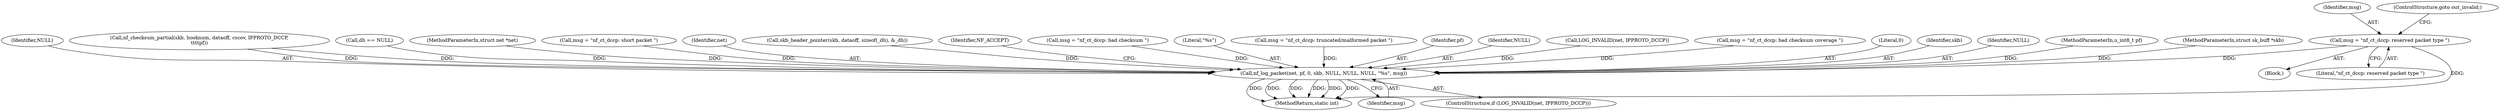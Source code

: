 digraph "0_linux_b22f5126a24b3b2f15448c3f2a254fc10cbc2b92@pointer" {
"1000217" [label="(Call,msg = \"nf_ct_dccp: reserved packet type \")"];
"1000228" [label="(Call,nf_log_packet(net, pf, 0, skb, NULL, NULL, NULL, \"%s\", msg))"];
"1000241" [label="(MethodReturn,static int)"];
"1000206" [label="(Call,msg = \"nf_ct_dccp: bad checksum \")"];
"1000228" [label="(Call,nf_log_packet(net, pf, 0, skb, NULL, NULL, NULL, \"%s\", msg))"];
"1000236" [label="(Literal,\"%s\")"];
"1000157" [label="(Call,msg = \"nf_ct_dccp: truncated/malformed packet \")"];
"1000230" [label="(Identifier,pf)"];
"1000233" [label="(Identifier,NULL)"];
"1000225" [label="(Call,LOG_INVALID(net, IPPROTO_DCCP))"];
"1000216" [label="(Block,)"];
"1000183" [label="(Call,msg = \"nf_ct_dccp: bad checksum coverage \")"];
"1000231" [label="(Literal,0)"];
"1000232" [label="(Identifier,skb)"];
"1000234" [label="(Identifier,NULL)"];
"1000218" [label="(Identifier,msg)"];
"1000106" [label="(MethodParameterIn,u_int8_t pf)"];
"1000103" [label="(MethodParameterIn,struct sk_buff *skb)"];
"1000235" [label="(Identifier,NULL)"];
"1000219" [label="(Literal,\"nf_ct_dccp: reserved packet type \")"];
"1000220" [label="(ControlStructure,goto out_invalid;)"];
"1000198" [label="(Call,nf_checksum_partial(skb, hooknum, dataoff, cscov, IPPROTO_DCCP,\n\t\t\t\tpf))"];
"1000131" [label="(Call,dh == NULL)"];
"1000101" [label="(MethodParameterIn,struct net *net)"];
"1000135" [label="(Call,msg = \"nf_ct_dccp: short packet \")"];
"1000237" [label="(Identifier,msg)"];
"1000229" [label="(Identifier,net)"];
"1000217" [label="(Call,msg = \"nf_ct_dccp: reserved packet type \")"];
"1000224" [label="(ControlStructure,if (LOG_INVALID(net, IPPROTO_DCCP)))"];
"1000123" [label="(Call,skb_header_pointer(skb, dataoff, sizeof(_dh), &_dh))"];
"1000240" [label="(Identifier,NF_ACCEPT)"];
"1000217" -> "1000216"  [label="AST: "];
"1000217" -> "1000219"  [label="CFG: "];
"1000218" -> "1000217"  [label="AST: "];
"1000219" -> "1000217"  [label="AST: "];
"1000220" -> "1000217"  [label="CFG: "];
"1000217" -> "1000241"  [label="DDG: "];
"1000217" -> "1000228"  [label="DDG: "];
"1000228" -> "1000224"  [label="AST: "];
"1000228" -> "1000237"  [label="CFG: "];
"1000229" -> "1000228"  [label="AST: "];
"1000230" -> "1000228"  [label="AST: "];
"1000231" -> "1000228"  [label="AST: "];
"1000232" -> "1000228"  [label="AST: "];
"1000233" -> "1000228"  [label="AST: "];
"1000234" -> "1000228"  [label="AST: "];
"1000235" -> "1000228"  [label="AST: "];
"1000236" -> "1000228"  [label="AST: "];
"1000237" -> "1000228"  [label="AST: "];
"1000240" -> "1000228"  [label="CFG: "];
"1000228" -> "1000241"  [label="DDG: "];
"1000228" -> "1000241"  [label="DDG: "];
"1000228" -> "1000241"  [label="DDG: "];
"1000228" -> "1000241"  [label="DDG: "];
"1000228" -> "1000241"  [label="DDG: "];
"1000228" -> "1000241"  [label="DDG: "];
"1000225" -> "1000228"  [label="DDG: "];
"1000101" -> "1000228"  [label="DDG: "];
"1000198" -> "1000228"  [label="DDG: "];
"1000198" -> "1000228"  [label="DDG: "];
"1000106" -> "1000228"  [label="DDG: "];
"1000123" -> "1000228"  [label="DDG: "];
"1000103" -> "1000228"  [label="DDG: "];
"1000131" -> "1000228"  [label="DDG: "];
"1000183" -> "1000228"  [label="DDG: "];
"1000157" -> "1000228"  [label="DDG: "];
"1000206" -> "1000228"  [label="DDG: "];
"1000135" -> "1000228"  [label="DDG: "];
}
